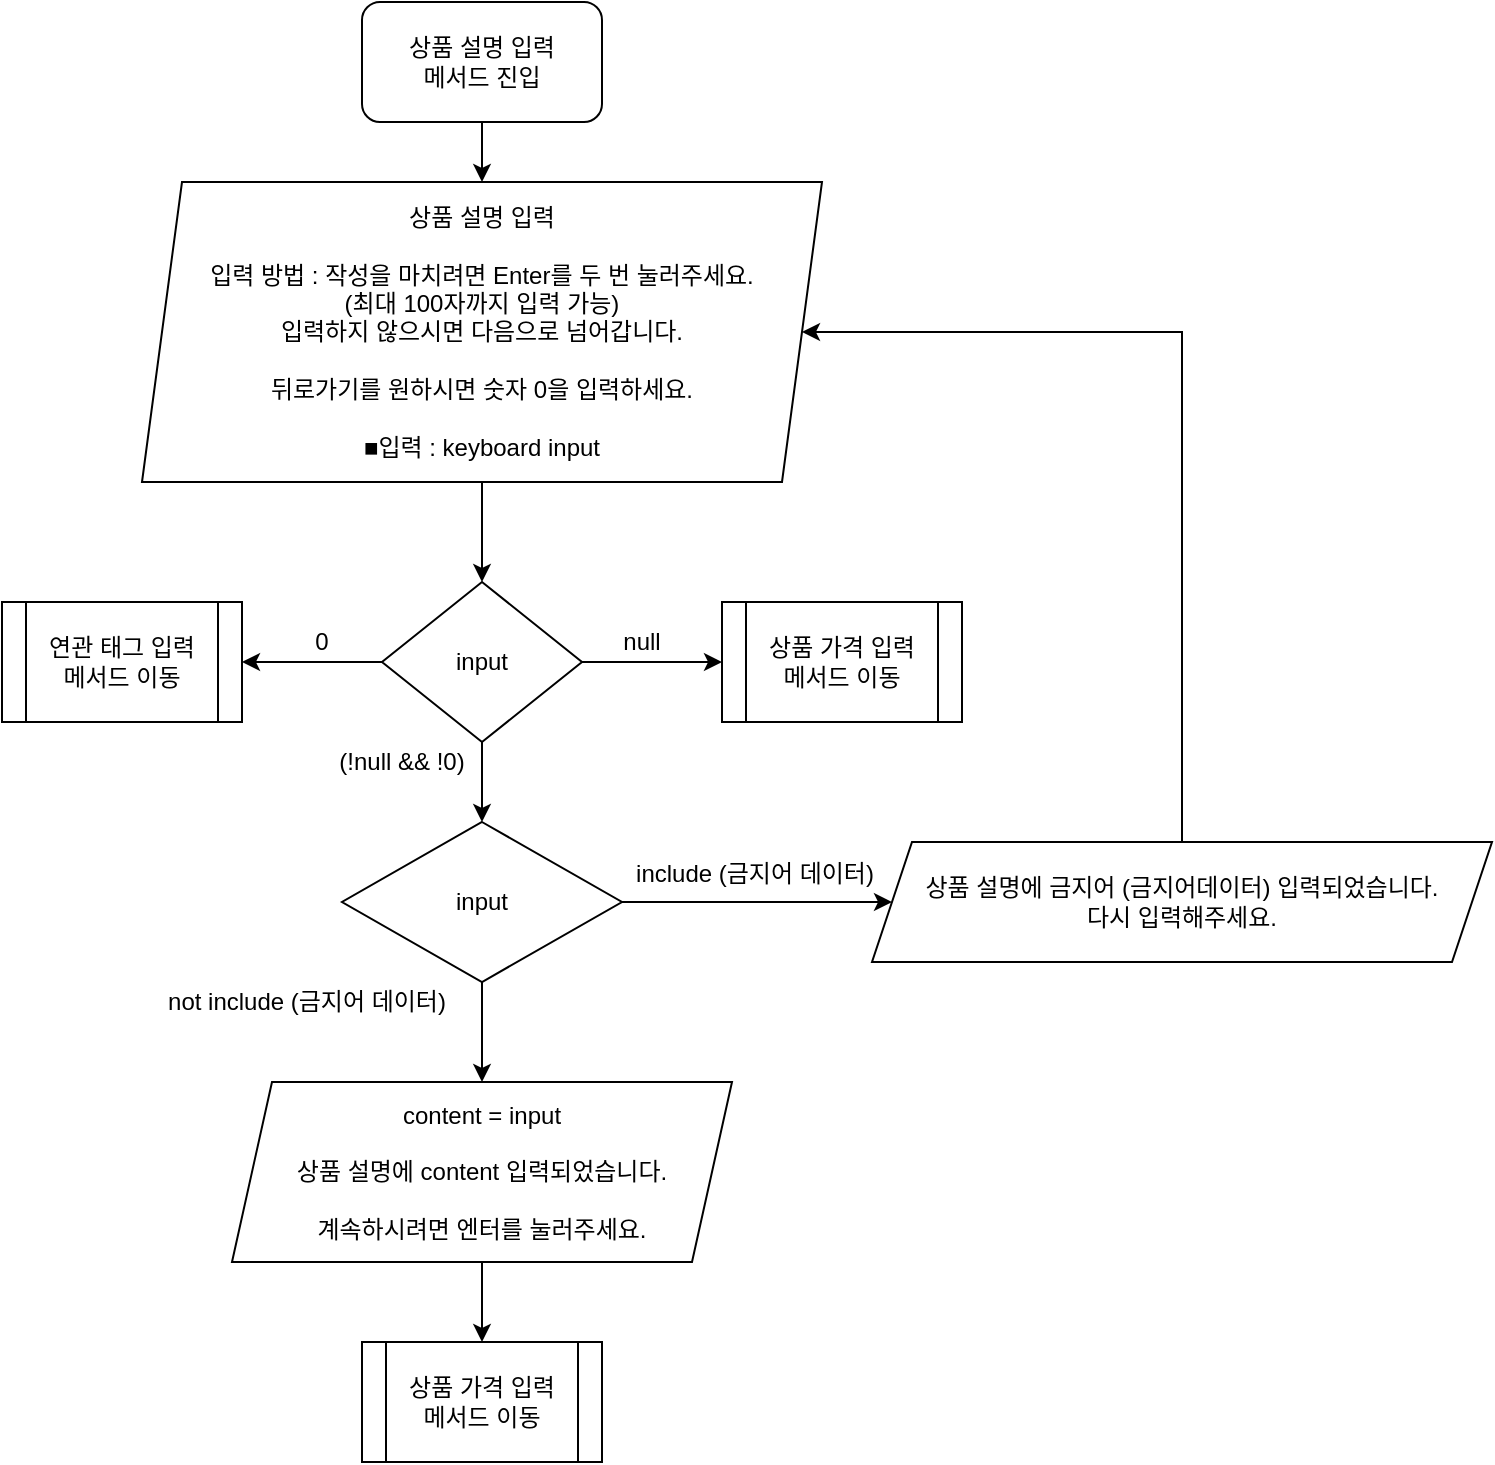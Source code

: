 <mxfile version="13.9.8" type="google"><diagram id="C5RBs43oDa-KdzZeNtuy" name="Page-1"><mxGraphModel dx="700" dy="752" grid="1" gridSize="10" guides="1" tooltips="1" connect="1" arrows="1" fold="1" page="1" pageScale="1" pageWidth="827" pageHeight="1169" math="0" shadow="0"><root><mxCell id="WIyWlLk6GJQsqaUBKTNV-0"/><mxCell id="WIyWlLk6GJQsqaUBKTNV-1" parent="WIyWlLk6GJQsqaUBKTNV-0"/><mxCell id="Dp5_ntBSOELOiHZzb4aj-2" value="" style="edgeStyle=orthogonalEdgeStyle;rounded=0;orthogonalLoop=1;jettySize=auto;html=1;" parent="WIyWlLk6GJQsqaUBKTNV-1" source="Dp5_ntBSOELOiHZzb4aj-0" target="Dp5_ntBSOELOiHZzb4aj-1" edge="1"><mxGeometry relative="1" as="geometry"/></mxCell><mxCell id="Dp5_ntBSOELOiHZzb4aj-0" value="상품 설명 입력&lt;br&gt;메서드 진입" style="rounded=1;whiteSpace=wrap;html=1;" parent="WIyWlLk6GJQsqaUBKTNV-1" vertex="1"><mxGeometry x="180" y="70" width="120" height="60" as="geometry"/></mxCell><mxCell id="Dp5_ntBSOELOiHZzb4aj-4" value="" style="edgeStyle=orthogonalEdgeStyle;rounded=0;orthogonalLoop=1;jettySize=auto;html=1;" parent="WIyWlLk6GJQsqaUBKTNV-1" source="Dp5_ntBSOELOiHZzb4aj-1" target="Dp5_ntBSOELOiHZzb4aj-3" edge="1"><mxGeometry relative="1" as="geometry"/></mxCell><mxCell id="Dp5_ntBSOELOiHZzb4aj-1" value="상품 설명 입력&lt;br&gt;&lt;br&gt;입력 방법 : 작성을 마치려면 Enter를 두 번 눌러주세요.&lt;br&gt;(최대 100자까지 입력 가능)&lt;br&gt;입력하지 않으시면 다음으로 넘어갑니다.&lt;br&gt;&lt;br&gt;뒤로가기를 원하시면 숫자 0을 입력하세요.&lt;br&gt;&lt;br&gt;■입력 : keyboard input" style="shape=parallelogram;perimeter=parallelogramPerimeter;whiteSpace=wrap;html=1;fixedSize=1;rounded=1;arcSize=0;" parent="WIyWlLk6GJQsqaUBKTNV-1" vertex="1"><mxGeometry x="70" y="160" width="340" height="150" as="geometry"/></mxCell><mxCell id="Dp5_ntBSOELOiHZzb4aj-6" value="" style="edgeStyle=orthogonalEdgeStyle;rounded=0;orthogonalLoop=1;jettySize=auto;html=1;" parent="WIyWlLk6GJQsqaUBKTNV-1" source="Dp5_ntBSOELOiHZzb4aj-3" target="Dp5_ntBSOELOiHZzb4aj-5" edge="1"><mxGeometry relative="1" as="geometry"/></mxCell><mxCell id="Dp5_ntBSOELOiHZzb4aj-9" value="" style="edgeStyle=orthogonalEdgeStyle;rounded=0;orthogonalLoop=1;jettySize=auto;html=1;" parent="WIyWlLk6GJQsqaUBKTNV-1" source="Dp5_ntBSOELOiHZzb4aj-3" target="Dp5_ntBSOELOiHZzb4aj-8" edge="1"><mxGeometry relative="1" as="geometry"/></mxCell><mxCell id="CyKtme21Sjj7ZvdbndX2-4" value="" style="edgeStyle=orthogonalEdgeStyle;rounded=0;orthogonalLoop=1;jettySize=auto;html=1;" edge="1" parent="WIyWlLk6GJQsqaUBKTNV-1" source="Dp5_ntBSOELOiHZzb4aj-3" target="CyKtme21Sjj7ZvdbndX2-0"><mxGeometry relative="1" as="geometry"/></mxCell><mxCell id="Dp5_ntBSOELOiHZzb4aj-3" value="input" style="rhombus;whiteSpace=wrap;html=1;rounded=1;arcSize=0;" parent="WIyWlLk6GJQsqaUBKTNV-1" vertex="1"><mxGeometry x="190" y="360" width="100" height="80" as="geometry"/></mxCell><mxCell id="Dp5_ntBSOELOiHZzb4aj-5" value="상품 가격 입력&lt;br&gt;메서드 이동" style="shape=process;whiteSpace=wrap;html=1;backgroundOutline=1;rounded=1;arcSize=0;" parent="WIyWlLk6GJQsqaUBKTNV-1" vertex="1"><mxGeometry x="360" y="370" width="120" height="60" as="geometry"/></mxCell><mxCell id="Dp5_ntBSOELOiHZzb4aj-7" value="null" style="text;html=1;strokeColor=none;fillColor=none;align=center;verticalAlign=middle;whiteSpace=wrap;rounded=0;" parent="WIyWlLk6GJQsqaUBKTNV-1" vertex="1"><mxGeometry x="300" y="380" width="40" height="20" as="geometry"/></mxCell><mxCell id="Dp5_ntBSOELOiHZzb4aj-8" value="연관 태그 입력&lt;br&gt;메서드 이동" style="shape=process;whiteSpace=wrap;html=1;backgroundOutline=1;rounded=1;arcSize=0;" parent="WIyWlLk6GJQsqaUBKTNV-1" vertex="1"><mxGeometry y="370" width="120" height="60" as="geometry"/></mxCell><mxCell id="Dp5_ntBSOELOiHZzb4aj-10" value="0" style="text;html=1;strokeColor=none;fillColor=none;align=center;verticalAlign=middle;whiteSpace=wrap;rounded=0;" parent="WIyWlLk6GJQsqaUBKTNV-1" vertex="1"><mxGeometry x="140" y="380" width="40" height="20" as="geometry"/></mxCell><mxCell id="Dp5_ntBSOELOiHZzb4aj-16" value="" style="edgeStyle=orthogonalEdgeStyle;rounded=0;orthogonalLoop=1;jettySize=auto;html=1;" parent="WIyWlLk6GJQsqaUBKTNV-1" source="Dp5_ntBSOELOiHZzb4aj-11" target="Dp5_ntBSOELOiHZzb4aj-15" edge="1"><mxGeometry relative="1" as="geometry"/></mxCell><mxCell id="Dp5_ntBSOELOiHZzb4aj-11" value="content = input&lt;br&gt;&lt;br&gt;상품 설명에 content 입력되었습니다.&lt;br&gt;&lt;br&gt;계속하시려면 엔터를 눌러주세요." style="shape=parallelogram;perimeter=parallelogramPerimeter;whiteSpace=wrap;html=1;fixedSize=1;rounded=1;arcSize=0;" parent="WIyWlLk6GJQsqaUBKTNV-1" vertex="1"><mxGeometry x="115" y="610" width="250" height="90" as="geometry"/></mxCell><mxCell id="Dp5_ntBSOELOiHZzb4aj-13" value="&lt;span style=&quot;color: rgba(0 , 0 , 0 , 0) ; font-family: monospace ; font-size: 0px&quot;&gt;%3CmxGraphModel%3E%3Croot%3E%3CmxCell%20id%3D%220%22%2F%3E%3CmxCell%20id%3D%221%22%20parent%3D%220%22%2F%3E%3CmxCell%20id%3D%222%22%20value%3D%22(!null%20%26amp%3Bamp%3B%26amp%3Bamp%3B%20!0)%22%20style%3D%22text%3Bhtml%3D1%3BstrokeColor%3Dnone%3BfillColor%3Dnone%3Balign%3Dcenter%3BverticalAlign%3Dmiddle%3BwhiteSpace%3Dwrap%3Brounded%3D0%3B%22%20vertex%3D%221%22%20parent%3D%221%22%3E%3CmxGeometry%20x%3D%22200%22%20y%3D%22410%22%20width%3D%2280%22%20height%3D%2220%22%20as%3D%22geometry%22%2F%3E%3C%2FmxCell%3E%3C%2Froot%3E%3C%2FmxGraphModel%3E&lt;/span&gt;" style="text;html=1;strokeColor=none;fillColor=none;align=center;verticalAlign=middle;whiteSpace=wrap;rounded=0;" parent="WIyWlLk6GJQsqaUBKTNV-1" vertex="1"><mxGeometry x="170" y="440" width="40" height="20" as="geometry"/></mxCell><mxCell id="Dp5_ntBSOELOiHZzb4aj-14" value="(!null &amp;amp;&amp;amp; !0)" style="text;html=1;strokeColor=none;fillColor=none;align=center;verticalAlign=middle;whiteSpace=wrap;rounded=0;" parent="WIyWlLk6GJQsqaUBKTNV-1" vertex="1"><mxGeometry x="160" y="440" width="80" height="20" as="geometry"/></mxCell><mxCell id="Dp5_ntBSOELOiHZzb4aj-15" value="상품 가격 입력&lt;br&gt;메서드 이동" style="shape=process;whiteSpace=wrap;html=1;backgroundOutline=1;rounded=1;arcSize=0;" parent="WIyWlLk6GJQsqaUBKTNV-1" vertex="1"><mxGeometry x="180" y="740" width="120" height="60" as="geometry"/></mxCell><mxCell id="CyKtme21Sjj7ZvdbndX2-6" style="edgeStyle=orthogonalEdgeStyle;rounded=0;orthogonalLoop=1;jettySize=auto;html=1;exitX=1;exitY=0.5;exitDx=0;exitDy=0;" edge="1" parent="WIyWlLk6GJQsqaUBKTNV-1" source="CyKtme21Sjj7ZvdbndX2-0" target="CyKtme21Sjj7ZvdbndX2-1"><mxGeometry relative="1" as="geometry"/></mxCell><mxCell id="CyKtme21Sjj7ZvdbndX2-7" value="" style="edgeStyle=orthogonalEdgeStyle;rounded=0;orthogonalLoop=1;jettySize=auto;html=1;" edge="1" parent="WIyWlLk6GJQsqaUBKTNV-1" source="CyKtme21Sjj7ZvdbndX2-0" target="Dp5_ntBSOELOiHZzb4aj-11"><mxGeometry relative="1" as="geometry"/></mxCell><mxCell id="CyKtme21Sjj7ZvdbndX2-0" value="input" style="rhombus;whiteSpace=wrap;html=1;" vertex="1" parent="WIyWlLk6GJQsqaUBKTNV-1"><mxGeometry x="170" y="480" width="140" height="80" as="geometry"/></mxCell><mxCell id="CyKtme21Sjj7ZvdbndX2-8" style="edgeStyle=orthogonalEdgeStyle;rounded=0;orthogonalLoop=1;jettySize=auto;html=1;exitX=0.5;exitY=0;exitDx=0;exitDy=0;entryX=1;entryY=0.5;entryDx=0;entryDy=0;" edge="1" parent="WIyWlLk6GJQsqaUBKTNV-1" source="CyKtme21Sjj7ZvdbndX2-1" target="Dp5_ntBSOELOiHZzb4aj-1"><mxGeometry relative="1" as="geometry"><Array as="points"><mxPoint x="590" y="235"/></Array></mxGeometry></mxCell><mxCell id="CyKtme21Sjj7ZvdbndX2-1" value="&lt;span id=&quot;docs-internal-guid-c182d64e-7fff-d9e1-cd36-cfdad88ebc47&quot;&gt;&lt;span style=&quot;font-family: &amp;#34;arial&amp;#34; ; background-color: transparent ; vertical-align: baseline&quot;&gt;&lt;font style=&quot;font-size: 12px&quot;&gt;상품 설명에 금지어 (금지어데이터) 입력되었습니다.&lt;br&gt;다시 입력해주세요.&lt;/font&gt;&lt;/span&gt;&lt;/span&gt;" style="shape=parallelogram;perimeter=parallelogramPerimeter;whiteSpace=wrap;html=1;fixedSize=1;" vertex="1" parent="WIyWlLk6GJQsqaUBKTNV-1"><mxGeometry x="435" y="490" width="310" height="60" as="geometry"/></mxCell><mxCell id="CyKtme21Sjj7ZvdbndX2-2" value="include (금지어 데이터)" style="text;html=1;strokeColor=none;fillColor=none;align=center;verticalAlign=middle;whiteSpace=wrap;rounded=0;" vertex="1" parent="WIyWlLk6GJQsqaUBKTNV-1"><mxGeometry x="309" y="496" width="135" height="20" as="geometry"/></mxCell><mxCell id="CyKtme21Sjj7ZvdbndX2-3" value="not include (금지어 데이터)" style="text;html=1;strokeColor=none;fillColor=none;align=center;verticalAlign=middle;whiteSpace=wrap;rounded=0;" vertex="1" parent="WIyWlLk6GJQsqaUBKTNV-1"><mxGeometry x="70" y="560" width="165" height="20" as="geometry"/></mxCell></root></mxGraphModel></diagram></mxfile>